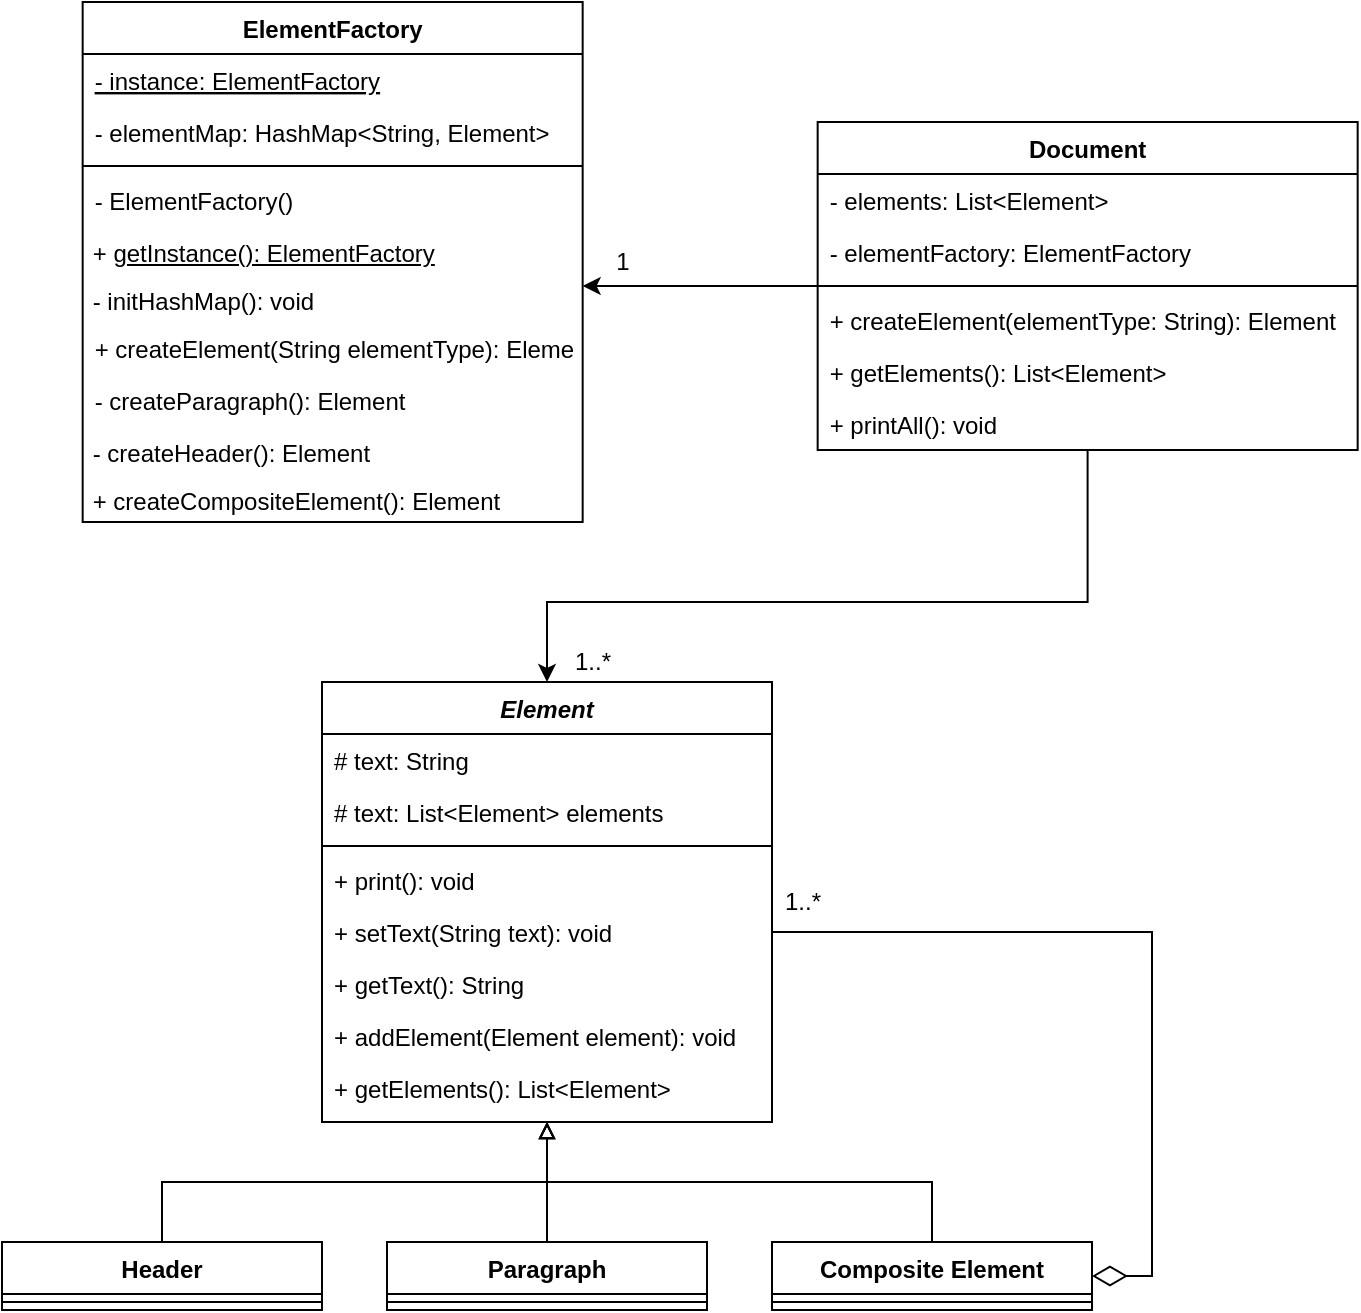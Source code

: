 <mxfile version="12.5.3" type="device"><diagram id="C5RBs43oDa-KdzZeNtuy" name="Page-1"><mxGraphModel dx="1148" dy="2079" grid="1" gridSize="10" guides="1" tooltips="1" connect="1" arrows="1" fold="1" page="1" pageScale="1" pageWidth="827" pageHeight="1169" math="0" shadow="0"><root><mxCell id="WIyWlLk6GJQsqaUBKTNV-0"/><mxCell id="WIyWlLk6GJQsqaUBKTNV-1" parent="WIyWlLk6GJQsqaUBKTNV-0"/><mxCell id="NHqRgOXzk6g_vthbBZQ8-84" style="edgeStyle=orthogonalEdgeStyle;rounded=0;orthogonalLoop=1;jettySize=auto;html=1;entryX=0.5;entryY=0;entryDx=0;entryDy=0;" edge="1" parent="WIyWlLk6GJQsqaUBKTNV-1" source="zkfFHV4jXpPFQw0GAbJ--0" target="NHqRgOXzk6g_vthbBZQ8-80"><mxGeometry relative="1" as="geometry"><Array as="points"><mxPoint x="603.33" y="-820"/><mxPoint x="333.33" y="-820"/></Array></mxGeometry></mxCell><mxCell id="zkfFHV4jXpPFQw0GAbJ--0" value="Document" style="swimlane;fontStyle=1;align=center;verticalAlign=top;childLayout=stackLayout;horizontal=1;startSize=26;horizontalStack=0;resizeParent=1;resizeLast=0;collapsible=1;marginBottom=0;rounded=0;shadow=0;strokeWidth=1;" parent="WIyWlLk6GJQsqaUBKTNV-1" vertex="1"><mxGeometry x="467.83" y="-1060" width="270" height="164" as="geometry"><mxRectangle x="230" y="140" width="160" height="26" as="alternateBounds"/></mxGeometry></mxCell><mxCell id="zkfFHV4jXpPFQw0GAbJ--1" value="- elements: List&lt;Element&gt;" style="text;align=left;verticalAlign=top;spacingLeft=4;spacingRight=4;overflow=hidden;rotatable=0;points=[[0,0.5],[1,0.5]];portConstraint=eastwest;" parent="zkfFHV4jXpPFQw0GAbJ--0" vertex="1"><mxGeometry y="26" width="270" height="26" as="geometry"/></mxCell><mxCell id="NHqRgOXzk6g_vthbBZQ8-36" value="- elementFactory: ElementFactory" style="text;align=left;verticalAlign=top;spacingLeft=4;spacingRight=4;overflow=hidden;rotatable=0;points=[[0,0.5],[1,0.5]];portConstraint=eastwest;" vertex="1" parent="zkfFHV4jXpPFQw0GAbJ--0"><mxGeometry y="52" width="270" height="26" as="geometry"/></mxCell><mxCell id="zkfFHV4jXpPFQw0GAbJ--4" value="" style="line;html=1;strokeWidth=1;align=left;verticalAlign=middle;spacingTop=-1;spacingLeft=3;spacingRight=3;rotatable=0;labelPosition=right;points=[];portConstraint=eastwest;" parent="zkfFHV4jXpPFQw0GAbJ--0" vertex="1"><mxGeometry y="78" width="270" height="8" as="geometry"/></mxCell><mxCell id="NHqRgOXzk6g_vthbBZQ8-38" value="+ createElement(elementType: String): Element" style="text;align=left;verticalAlign=top;spacingLeft=4;spacingRight=4;overflow=hidden;rotatable=0;points=[[0,0.5],[1,0.5]];portConstraint=eastwest;" vertex="1" parent="zkfFHV4jXpPFQw0GAbJ--0"><mxGeometry y="86" width="270" height="26" as="geometry"/></mxCell><mxCell id="NHqRgOXzk6g_vthbBZQ8-52" value="+ getElements(): List&lt;Element&gt;" style="text;align=left;verticalAlign=top;spacingLeft=4;spacingRight=4;overflow=hidden;rotatable=0;points=[[0,0.5],[1,0.5]];portConstraint=eastwest;" vertex="1" parent="zkfFHV4jXpPFQw0GAbJ--0"><mxGeometry y="112" width="270" height="26" as="geometry"/></mxCell><mxCell id="NHqRgOXzk6g_vthbBZQ8-39" value="+ printAll(): void&#10;" style="text;align=left;verticalAlign=top;spacingLeft=4;spacingRight=4;overflow=hidden;rotatable=0;points=[[0,0.5],[1,0.5]];portConstraint=eastwest;" vertex="1" parent="zkfFHV4jXpPFQw0GAbJ--0"><mxGeometry y="138" width="270" height="26" as="geometry"/></mxCell><mxCell id="NHqRgOXzk6g_vthbBZQ8-5" value="Header" style="swimlane;fontStyle=1;align=center;verticalAlign=top;childLayout=stackLayout;horizontal=1;startSize=26;horizontalStack=0;resizeParent=1;resizeParentMax=0;resizeLast=0;collapsible=1;marginBottom=0;" vertex="1" parent="WIyWlLk6GJQsqaUBKTNV-1"><mxGeometry x="60" y="-500" width="160" height="34" as="geometry"/></mxCell><mxCell id="NHqRgOXzk6g_vthbBZQ8-7" value="" style="line;strokeWidth=1;fillColor=none;align=left;verticalAlign=middle;spacingTop=-1;spacingLeft=3;spacingRight=3;rotatable=0;labelPosition=right;points=[];portConstraint=eastwest;" vertex="1" parent="NHqRgOXzk6g_vthbBZQ8-5"><mxGeometry y="26" width="160" height="8" as="geometry"/></mxCell><mxCell id="NHqRgOXzk6g_vthbBZQ8-9" value="Composite Element" style="swimlane;fontStyle=1;align=center;verticalAlign=top;childLayout=stackLayout;horizontal=1;startSize=26;horizontalStack=0;resizeParent=1;resizeParentMax=0;resizeLast=0;collapsible=1;marginBottom=0;" vertex="1" parent="WIyWlLk6GJQsqaUBKTNV-1"><mxGeometry x="445" y="-500" width="160" height="34" as="geometry"/></mxCell><mxCell id="NHqRgOXzk6g_vthbBZQ8-11" value="" style="line;strokeWidth=1;fillColor=none;align=left;verticalAlign=middle;spacingTop=-1;spacingLeft=3;spacingRight=3;rotatable=0;labelPosition=right;points=[];portConstraint=eastwest;" vertex="1" parent="NHqRgOXzk6g_vthbBZQ8-9"><mxGeometry y="26" width="160" height="8" as="geometry"/></mxCell><mxCell id="NHqRgOXzk6g_vthbBZQ8-21" value="Paragraph" style="swimlane;fontStyle=1;align=center;verticalAlign=top;childLayout=stackLayout;horizontal=1;startSize=26;horizontalStack=0;resizeParent=1;resizeParentMax=0;resizeLast=0;collapsible=1;marginBottom=0;" vertex="1" parent="WIyWlLk6GJQsqaUBKTNV-1"><mxGeometry x="252.5" y="-500" width="160" height="34" as="geometry"/></mxCell><mxCell id="NHqRgOXzk6g_vthbBZQ8-23" value="" style="line;strokeWidth=1;fillColor=none;align=left;verticalAlign=middle;spacingTop=-1;spacingLeft=3;spacingRight=3;rotatable=0;labelPosition=right;points=[];portConstraint=eastwest;" vertex="1" parent="NHqRgOXzk6g_vthbBZQ8-21"><mxGeometry y="26" width="160" height="8" as="geometry"/></mxCell><mxCell id="NHqRgOXzk6g_vthbBZQ8-53" value="ElementFactory" style="swimlane;fontStyle=1;align=center;verticalAlign=top;childLayout=stackLayout;horizontal=1;startSize=26;horizontalStack=0;resizeParent=1;resizeParentMax=0;resizeLast=0;collapsible=1;marginBottom=0;" vertex="1" parent="WIyWlLk6GJQsqaUBKTNV-1"><mxGeometry x="100.33" y="-1120" width="250" height="260" as="geometry"/></mxCell><mxCell id="NHqRgOXzk6g_vthbBZQ8-34" value="- instance: ElementFactory" style="text;strokeColor=none;fillColor=none;align=left;verticalAlign=top;spacingLeft=4;spacingRight=4;overflow=hidden;rotatable=0;points=[[0,0.5],[1,0.5]];portConstraint=eastwest;fontStyle=4" vertex="1" parent="NHqRgOXzk6g_vthbBZQ8-53"><mxGeometry y="26" width="250" height="26" as="geometry"/></mxCell><mxCell id="NHqRgOXzk6g_vthbBZQ8-54" value="- elementMap: HashMap&lt;String, Element&gt;" style="text;strokeColor=none;fillColor=none;align=left;verticalAlign=top;spacingLeft=4;spacingRight=4;overflow=hidden;rotatable=0;points=[[0,0.5],[1,0.5]];portConstraint=eastwest;" vertex="1" parent="NHqRgOXzk6g_vthbBZQ8-53"><mxGeometry y="52" width="250" height="26" as="geometry"/></mxCell><mxCell id="NHqRgOXzk6g_vthbBZQ8-55" value="" style="line;strokeWidth=1;fillColor=none;align=left;verticalAlign=middle;spacingTop=-1;spacingLeft=3;spacingRight=3;rotatable=0;labelPosition=right;points=[];portConstraint=eastwest;" vertex="1" parent="NHqRgOXzk6g_vthbBZQ8-53"><mxGeometry y="78" width="250" height="8" as="geometry"/></mxCell><mxCell id="NHqRgOXzk6g_vthbBZQ8-56" value="- ElementFactory()" style="text;strokeColor=none;fillColor=none;align=left;verticalAlign=top;spacingLeft=4;spacingRight=4;overflow=hidden;rotatable=0;points=[[0,0.5],[1,0.5]];portConstraint=eastwest;" vertex="1" parent="NHqRgOXzk6g_vthbBZQ8-53"><mxGeometry y="86" width="250" height="26" as="geometry"/></mxCell><mxCell id="NHqRgOXzk6g_vthbBZQ8-35" value="&amp;nbsp;+ &lt;u&gt;getInstance(): ElementFactory&lt;/u&gt;" style="text;html=1;" vertex="1" parent="NHqRgOXzk6g_vthbBZQ8-53"><mxGeometry y="112" width="250" height="24" as="geometry"/></mxCell><mxCell id="NHqRgOXzk6g_vthbBZQ8-57" value="&amp;nbsp;- initHashMap(): void" style="text;html=1;" vertex="1" parent="NHqRgOXzk6g_vthbBZQ8-53"><mxGeometry y="136" width="250" height="24" as="geometry"/></mxCell><mxCell id="NHqRgOXzk6g_vthbBZQ8-58" value="+ createElement(String elementType): Element" style="text;strokeColor=none;fillColor=none;align=left;verticalAlign=top;spacingLeft=4;spacingRight=4;overflow=hidden;rotatable=0;points=[[0,0.5],[1,0.5]];portConstraint=eastwest;" vertex="1" parent="NHqRgOXzk6g_vthbBZQ8-53"><mxGeometry y="160" width="250" height="26" as="geometry"/></mxCell><mxCell id="NHqRgOXzk6g_vthbBZQ8-59" value="- createParagraph(): Element" style="text;strokeColor=none;fillColor=none;align=left;verticalAlign=top;spacingLeft=4;spacingRight=4;overflow=hidden;rotatable=0;points=[[0,0.5],[1,0.5]];portConstraint=eastwest;" vertex="1" parent="NHqRgOXzk6g_vthbBZQ8-53"><mxGeometry y="186" width="250" height="26" as="geometry"/></mxCell><mxCell id="NHqRgOXzk6g_vthbBZQ8-62" value="&amp;nbsp;- createHeader(): Element" style="text;html=1;" vertex="1" parent="NHqRgOXzk6g_vthbBZQ8-53"><mxGeometry y="212" width="250" height="24" as="geometry"/></mxCell><mxCell id="NHqRgOXzk6g_vthbBZQ8-63" value="&amp;nbsp;+ createCompositeElement(): Element" style="text;html=1;" vertex="1" parent="NHqRgOXzk6g_vthbBZQ8-53"><mxGeometry y="236" width="250" height="24" as="geometry"/></mxCell><mxCell id="NHqRgOXzk6g_vthbBZQ8-108" style="edgeStyle=orthogonalEdgeStyle;rounded=0;orthogonalLoop=1;jettySize=auto;html=1;startArrow=block;startFill=0;endArrow=none;endFill=0;entryX=0.5;entryY=0;entryDx=0;entryDy=0;" edge="1" parent="WIyWlLk6GJQsqaUBKTNV-1" source="NHqRgOXzk6g_vthbBZQ8-80" target="NHqRgOXzk6g_vthbBZQ8-9"><mxGeometry relative="1" as="geometry"/></mxCell><mxCell id="NHqRgOXzk6g_vthbBZQ8-110" style="edgeStyle=orthogonalEdgeStyle;rounded=0;orthogonalLoop=1;jettySize=auto;html=1;entryX=0.5;entryY=0;entryDx=0;entryDy=0;startArrow=block;startFill=0;endArrow=none;endFill=0;" edge="1" parent="WIyWlLk6GJQsqaUBKTNV-1" source="NHqRgOXzk6g_vthbBZQ8-80" target="NHqRgOXzk6g_vthbBZQ8-5"><mxGeometry relative="1" as="geometry"/></mxCell><mxCell id="NHqRgOXzk6g_vthbBZQ8-80" value="Element" style="swimlane;fontStyle=3;align=center;verticalAlign=top;childLayout=stackLayout;horizontal=1;startSize=26;horizontalStack=0;resizeParent=1;resizeParentMax=0;resizeLast=0;collapsible=1;marginBottom=0;" vertex="1" parent="WIyWlLk6GJQsqaUBKTNV-1"><mxGeometry x="220" y="-780" width="225" height="220" as="geometry"/></mxCell><mxCell id="NHqRgOXzk6g_vthbBZQ8-81" value="# text: String" style="text;strokeColor=none;fillColor=none;align=left;verticalAlign=top;spacingLeft=4;spacingRight=4;overflow=hidden;rotatable=0;points=[[0,0.5],[1,0.5]];portConstraint=eastwest;" vertex="1" parent="NHqRgOXzk6g_vthbBZQ8-80"><mxGeometry y="26" width="225" height="26" as="geometry"/></mxCell><mxCell id="NHqRgOXzk6g_vthbBZQ8-91" value="# text: List&lt;Element&gt; elements" style="text;strokeColor=none;fillColor=none;align=left;verticalAlign=top;spacingLeft=4;spacingRight=4;overflow=hidden;rotatable=0;points=[[0,0.5],[1,0.5]];portConstraint=eastwest;" vertex="1" parent="NHqRgOXzk6g_vthbBZQ8-80"><mxGeometry y="52" width="225" height="26" as="geometry"/></mxCell><mxCell id="NHqRgOXzk6g_vthbBZQ8-82" value="" style="line;strokeWidth=1;fillColor=none;align=left;verticalAlign=middle;spacingTop=-1;spacingLeft=3;spacingRight=3;rotatable=0;labelPosition=right;points=[];portConstraint=eastwest;" vertex="1" parent="NHqRgOXzk6g_vthbBZQ8-80"><mxGeometry y="78" width="225" height="8" as="geometry"/></mxCell><mxCell id="NHqRgOXzk6g_vthbBZQ8-83" value="+ print(): void" style="text;strokeColor=none;fillColor=none;align=left;verticalAlign=top;spacingLeft=4;spacingRight=4;overflow=hidden;rotatable=0;points=[[0,0.5],[1,0.5]];portConstraint=eastwest;" vertex="1" parent="NHqRgOXzk6g_vthbBZQ8-80"><mxGeometry y="86" width="225" height="26" as="geometry"/></mxCell><mxCell id="NHqRgOXzk6g_vthbBZQ8-98" value="+ setText(String text): void" style="text;strokeColor=none;fillColor=none;align=left;verticalAlign=top;spacingLeft=4;spacingRight=4;overflow=hidden;rotatable=0;points=[[0,0.5],[1,0.5]];portConstraint=eastwest;" vertex="1" parent="NHqRgOXzk6g_vthbBZQ8-80"><mxGeometry y="112" width="225" height="26" as="geometry"/></mxCell><mxCell id="NHqRgOXzk6g_vthbBZQ8-93" value="+ getText(): String" style="text;strokeColor=none;fillColor=none;align=left;verticalAlign=top;spacingLeft=4;spacingRight=4;overflow=hidden;rotatable=0;points=[[0,0.5],[1,0.5]];portConstraint=eastwest;" vertex="1" parent="NHqRgOXzk6g_vthbBZQ8-80"><mxGeometry y="138" width="225" height="26" as="geometry"/></mxCell><mxCell id="NHqRgOXzk6g_vthbBZQ8-97" value="+ addElement(Element element): void" style="text;strokeColor=none;fillColor=none;align=left;verticalAlign=top;spacingLeft=4;spacingRight=4;overflow=hidden;rotatable=0;points=[[0,0.5],[1,0.5]];portConstraint=eastwest;" vertex="1" parent="NHqRgOXzk6g_vthbBZQ8-80"><mxGeometry y="164" width="225" height="26" as="geometry"/></mxCell><mxCell id="NHqRgOXzk6g_vthbBZQ8-99" value="+ getElements(): List&lt;Element&gt;" style="text;strokeColor=none;fillColor=none;align=left;verticalAlign=top;spacingLeft=4;spacingRight=4;overflow=hidden;rotatable=0;points=[[0,0.5],[1,0.5]];portConstraint=eastwest;" vertex="1" parent="NHqRgOXzk6g_vthbBZQ8-80"><mxGeometry y="190" width="225" height="30" as="geometry"/></mxCell><mxCell id="NHqRgOXzk6g_vthbBZQ8-88" value="1" style="text;html=1;align=center;verticalAlign=middle;resizable=0;points=[];autosize=1;" vertex="1" parent="WIyWlLk6GJQsqaUBKTNV-1"><mxGeometry x="360.33" y="-1000" width="20" height="20" as="geometry"/></mxCell><mxCell id="NHqRgOXzk6g_vthbBZQ8-79" style="edgeStyle=orthogonalEdgeStyle;rounded=0;orthogonalLoop=1;jettySize=auto;html=1;endArrow=none;endFill=0;startArrow=classic;startFill=1;exitX=1;exitY=0.25;exitDx=0;exitDy=0;" edge="1" parent="WIyWlLk6GJQsqaUBKTNV-1" source="NHqRgOXzk6g_vthbBZQ8-57" target="zkfFHV4jXpPFQw0GAbJ--0"><mxGeometry relative="1" as="geometry"/></mxCell><mxCell id="NHqRgOXzk6g_vthbBZQ8-90" value="1..*" style="text;html=1;align=center;verticalAlign=middle;resizable=0;points=[];autosize=1;" vertex="1" parent="WIyWlLk6GJQsqaUBKTNV-1"><mxGeometry x="340" y="-800" width="30" height="20" as="geometry"/></mxCell><mxCell id="NHqRgOXzk6g_vthbBZQ8-109" style="edgeStyle=orthogonalEdgeStyle;rounded=0;orthogonalLoop=1;jettySize=auto;html=1;startArrow=block;startFill=0;endArrow=none;endFill=0;exitX=0.5;exitY=1;exitDx=0;exitDy=0;exitPerimeter=0;" edge="1" parent="WIyWlLk6GJQsqaUBKTNV-1" source="NHqRgOXzk6g_vthbBZQ8-99" target="NHqRgOXzk6g_vthbBZQ8-21"><mxGeometry relative="1" as="geometry"/></mxCell><mxCell id="NHqRgOXzk6g_vthbBZQ8-113" style="edgeStyle=orthogonalEdgeStyle;rounded=0;orthogonalLoop=1;jettySize=auto;html=1;startArrow=diamondThin;startFill=0;endArrow=none;endFill=0;endSize=15;startSize=15;exitX=1;exitY=0.5;exitDx=0;exitDy=0;" edge="1" parent="WIyWlLk6GJQsqaUBKTNV-1" source="NHqRgOXzk6g_vthbBZQ8-9" target="NHqRgOXzk6g_vthbBZQ8-98"><mxGeometry relative="1" as="geometry"/></mxCell><mxCell id="NHqRgOXzk6g_vthbBZQ8-114" value="1..*" style="text;html=1;align=center;verticalAlign=middle;resizable=0;points=[];autosize=1;" vertex="1" parent="WIyWlLk6GJQsqaUBKTNV-1"><mxGeometry x="445" y="-680" width="30" height="20" as="geometry"/></mxCell></root></mxGraphModel></diagram></mxfile>